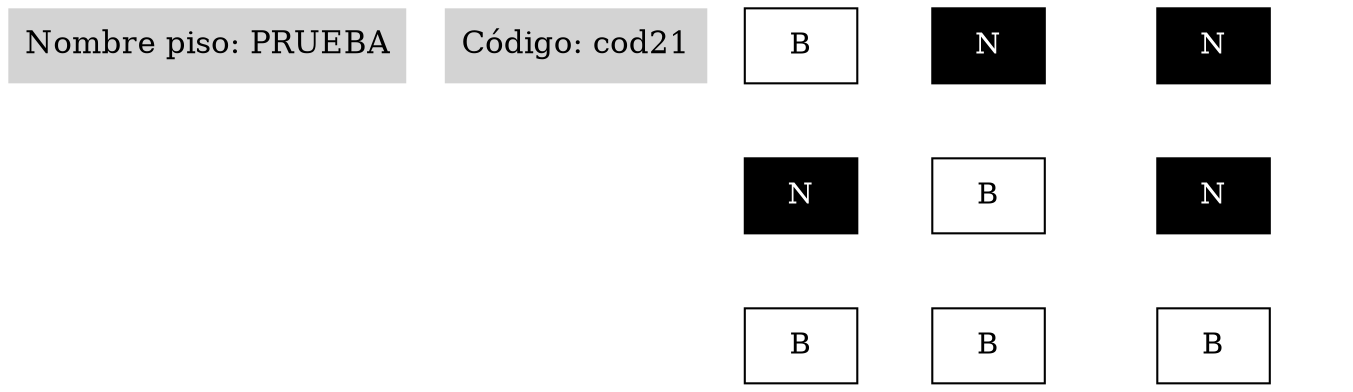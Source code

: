 digraph G {
	edge [style=invis]
	rankdir=TB
	node [shape=box style=filled]
	subgraph matriz_azulejos {
		T [label="Nombre piso: PRUEBA" fontsize=15 shape=plaintext]
		S [label="Código: cod21" fontsize=15 shape=plaintext]
		33 [label=B fillcolor=white]
		32 [label=N fillcolor=black fontcolor=white]
		32 -> 32 [style=invis]
		31 [label=B fillcolor=white]
		31 -> 31 [style=invis]
		23 [label=N fillcolor=black fontcolor=white]
		23 -> 23 [style=invis]
		22 [label=B fillcolor=white]
		22 -> 22 [style=invis]
		22 -> 22 [style=invis]
		21 [label=B fillcolor=white]
		21 -> 21 [style=invis]
		21 -> 21 [style=invis]
		13 [label=N fillcolor=black fontcolor=white]
		13 -> 13 [style=invis]
		12 [label=N fillcolor=black fontcolor=white]
		12 -> 12 [style=invis]
		12 -> 12 [style=invis]
		11 [label=B fillcolor=white]
		11 -> 11 [style=invis]
		11 -> 11 [style=invis]
	}
	33 -> 32
	32 -> 31
	23 -> 22
	22 -> 21
	13 -> 12
	12 -> 11
}
